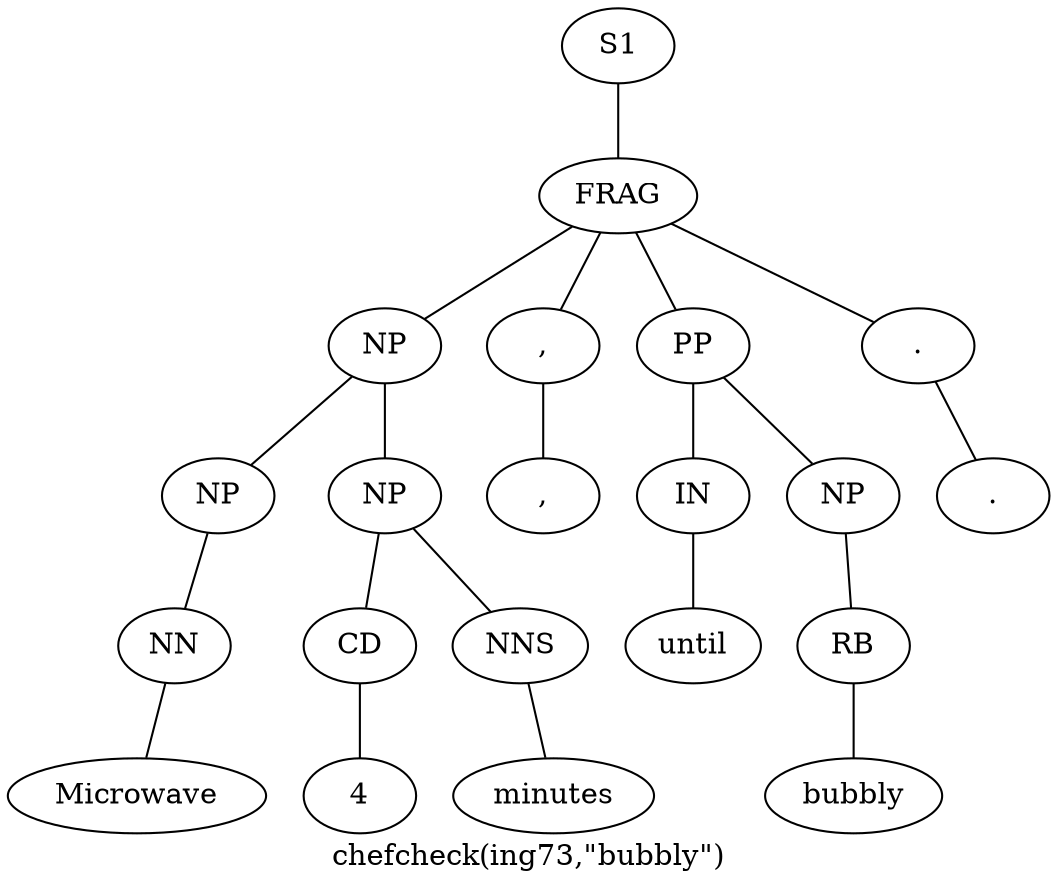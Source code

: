 graph SyntaxGraph {
	label = "chefcheck(ing73,\"bubbly\")";
	Node0 [label="S1"];
	Node1 [label="FRAG"];
	Node2 [label="NP"];
	Node3 [label="NP"];
	Node4 [label="NN"];
	Node5 [label="Microwave"];
	Node6 [label="NP"];
	Node7 [label="CD"];
	Node8 [label="4"];
	Node9 [label="NNS"];
	Node10 [label="minutes"];
	Node11 [label=","];
	Node12 [label=","];
	Node13 [label="PP"];
	Node14 [label="IN"];
	Node15 [label="until"];
	Node16 [label="NP"];
	Node17 [label="RB"];
	Node18 [label="bubbly"];
	Node19 [label="."];
	Node20 [label="."];

	Node0 -- Node1;
	Node1 -- Node2;
	Node1 -- Node11;
	Node1 -- Node13;
	Node1 -- Node19;
	Node2 -- Node3;
	Node2 -- Node6;
	Node3 -- Node4;
	Node4 -- Node5;
	Node6 -- Node7;
	Node6 -- Node9;
	Node7 -- Node8;
	Node9 -- Node10;
	Node11 -- Node12;
	Node13 -- Node14;
	Node13 -- Node16;
	Node14 -- Node15;
	Node16 -- Node17;
	Node17 -- Node18;
	Node19 -- Node20;
}